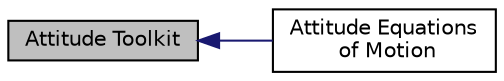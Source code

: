 digraph "Attitude Toolkit"
{
  edge [fontname="Helvetica",fontsize="10",labelfontname="Helvetica",labelfontsize="10"];
  node [fontname="Helvetica",fontsize="10",shape=record];
  rankdir=LR;
  Node1 [label="Attitude Equations\l of Motion",height=0.2,width=0.4,color="black", fillcolor="white", style="filled",URL="$group__AttitudeEquationsOfMotion.html"];
  Node0 [label="Attitude Toolkit",height=0.2,width=0.4,color="black", fillcolor="grey75", style="filled", fontcolor="black"];
  Node0->Node1 [shape=plaintext, color="midnightblue", dir="back", style="solid"];
}
